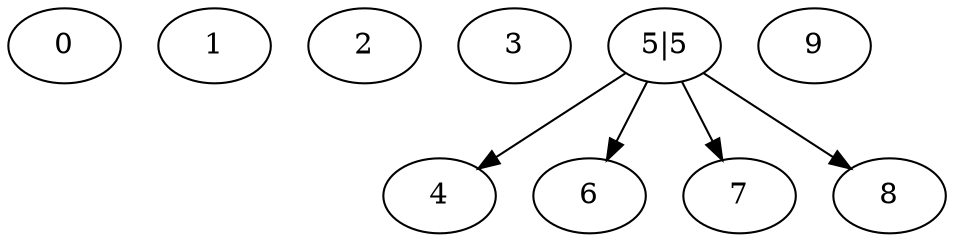 digraph last{
0[label="0"]
1[label="1"]
2[label="2"]
3[label="3"]
5 -> 4
5[label="5|5"]
5 -> 6
5 -> 7
5 -> 8
9[label="9"]
}
